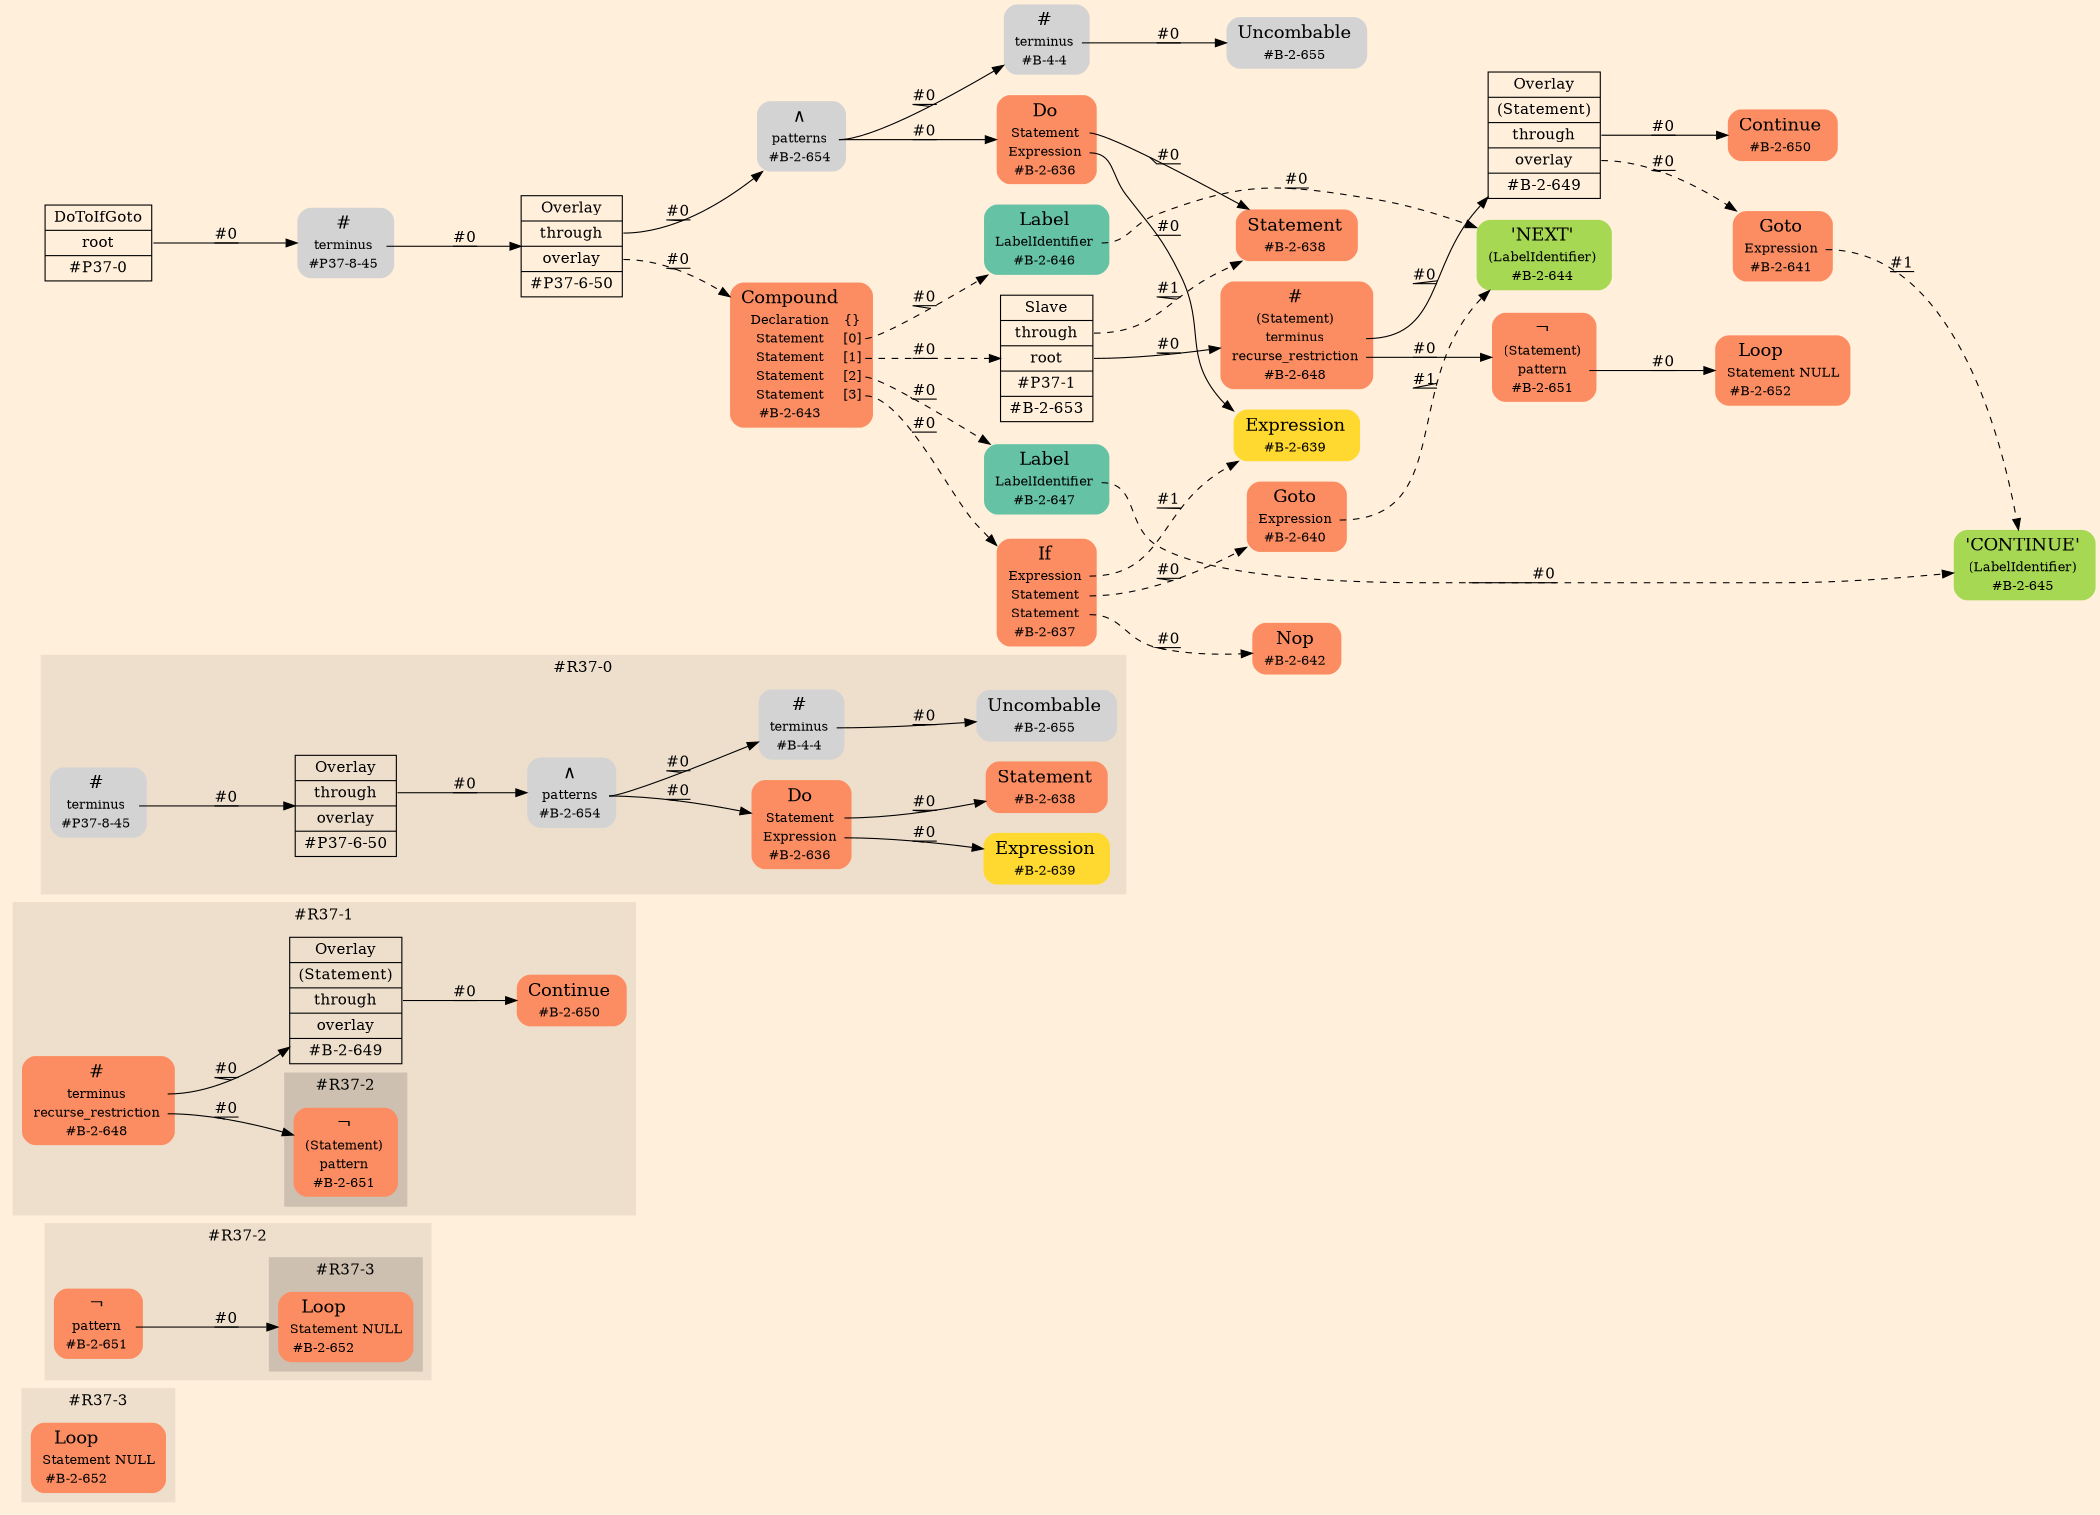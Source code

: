 digraph Inferno {
graph [
rankdir = "LR"
ranksep = 1.0
size = "14,20"
bgcolor = antiquewhite1
color = black
fontcolor = black
];
node [
];
subgraph "cluster#R37-3" {
label = "#R37-3"
style = "filled"
color = antiquewhite2
"#R37-3/#B-2-652" [
shape = "plaintext"
fillcolor = "/set28/2"
label = <<TABLE BORDER="0" CELLBORDER="0" CELLSPACING="0">
 <TR>
  <TD><FONT POINT-SIZE="16.0">Loop</FONT></TD>
  <TD></TD>
 </TR>
 <TR>
  <TD>Statement</TD>
  <TD PORT="port0">NULL</TD>
 </TR>
 <TR>
  <TD>#B-2-652</TD>
  <TD PORT="port1"></TD>
 </TR>
</TABLE>>
style = "rounded,filled"
fontsize = "12"
];
}
subgraph "cluster#R37-2" {
label = "#R37-2"
style = "filled"
color = antiquewhite2
"#R37-2/#B-2-651" [
shape = "plaintext"
fillcolor = "/set28/2"
label = <<TABLE BORDER="0" CELLBORDER="0" CELLSPACING="0">
 <TR>
  <TD><FONT POINT-SIZE="16.0">¬</FONT></TD>
  <TD></TD>
 </TR>
 <TR>
  <TD>pattern</TD>
  <TD PORT="port0"></TD>
 </TR>
 <TR>
  <TD>#B-2-651</TD>
  <TD PORT="port1"></TD>
 </TR>
</TABLE>>
style = "rounded,filled"
fontsize = "12"
];
subgraph "cluster#R37-3" {
label = "#R37-3"
style = "filled"
color = antiquewhite3
"#R37-2/#B-2-652" [
shape = "plaintext"
fillcolor = "/set28/2"
label = <<TABLE BORDER="0" CELLBORDER="0" CELLSPACING="0">
 <TR>
  <TD><FONT POINT-SIZE="16.0">Loop</FONT></TD>
  <TD></TD>
 </TR>
 <TR>
  <TD>Statement</TD>
  <TD PORT="port0">NULL</TD>
 </TR>
 <TR>
  <TD>#B-2-652</TD>
  <TD PORT="port1"></TD>
 </TR>
</TABLE>>
style = "rounded,filled"
fontsize = "12"
];
}
}
subgraph "cluster#R37-1" {
label = "#R37-1"
style = "filled"
color = antiquewhite2
"#R37-1/#B-2-650" [
shape = "plaintext"
fillcolor = "/set28/2"
label = <<TABLE BORDER="0" CELLBORDER="0" CELLSPACING="0">
 <TR>
  <TD><FONT POINT-SIZE="16.0">Continue</FONT></TD>
  <TD></TD>
 </TR>
 <TR>
  <TD>#B-2-650</TD>
  <TD PORT="port0"></TD>
 </TR>
</TABLE>>
style = "rounded,filled"
fontsize = "12"
];
"#R37-1/#B-2-648" [
shape = "plaintext"
fillcolor = "/set28/2"
label = <<TABLE BORDER="0" CELLBORDER="0" CELLSPACING="0">
 <TR>
  <TD><FONT POINT-SIZE="16.0">#</FONT></TD>
  <TD></TD>
 </TR>
 <TR>
  <TD>terminus</TD>
  <TD PORT="port0"></TD>
 </TR>
 <TR>
  <TD>recurse_restriction</TD>
  <TD PORT="port1"></TD>
 </TR>
 <TR>
  <TD>#B-2-648</TD>
  <TD PORT="port2"></TD>
 </TR>
</TABLE>>
style = "rounded,filled"
fontsize = "12"
];
"#R37-1/#B-2-649" [
shape = "record"
fillcolor = antiquewhite2
label = "<fixed> Overlay | <port0> (Statement) | <port1> through | <port2> overlay | <port3> #B-2-649"
style = "filled"
fontsize = "14"
color = black
fontcolor = black
];
subgraph "cluster#R37-2" {
label = "#R37-2"
style = "filled"
color = antiquewhite3
"#R37-1/#B-2-651" [
shape = "plaintext"
fillcolor = "/set28/2"
label = <<TABLE BORDER="0" CELLBORDER="0" CELLSPACING="0">
 <TR>
  <TD><FONT POINT-SIZE="16.0">¬</FONT></TD>
  <TD></TD>
 </TR>
 <TR>
  <TD>(Statement)</TD>
  <TD PORT="port0"></TD>
 </TR>
 <TR>
  <TD>pattern</TD>
  <TD PORT="port1"></TD>
 </TR>
 <TR>
  <TD>#B-2-651</TD>
  <TD PORT="port2"></TD>
 </TR>
</TABLE>>
style = "rounded,filled"
fontsize = "12"
];
}
}
subgraph "cluster#R37-0" {
label = "#R37-0"
style = "filled"
color = antiquewhite2
"#R37-0/#B-2-655" [
shape = "plaintext"
label = <<TABLE BORDER="0" CELLBORDER="0" CELLSPACING="0">
 <TR>
  <TD><FONT POINT-SIZE="16.0">Uncombable</FONT></TD>
  <TD></TD>
 </TR>
 <TR>
  <TD>#B-2-655</TD>
  <TD PORT="port0"></TD>
 </TR>
</TABLE>>
style = "rounded,filled"
fontsize = "12"
];
"#R37-0/#B-2-639" [
shape = "plaintext"
fillcolor = "/set28/6"
label = <<TABLE BORDER="0" CELLBORDER="0" CELLSPACING="0">
 <TR>
  <TD><FONT POINT-SIZE="16.0">Expression</FONT></TD>
  <TD></TD>
 </TR>
 <TR>
  <TD>#B-2-639</TD>
  <TD PORT="port0"></TD>
 </TR>
</TABLE>>
style = "rounded,filled"
fontsize = "12"
];
"#R37-0/#P37-6-50" [
shape = "record"
fillcolor = antiquewhite2
label = "<fixed> Overlay | <port0> through | <port1> overlay | <port2> #P37-6-50"
style = "filled"
fontsize = "14"
color = black
fontcolor = black
];
"#R37-0/#P37-8-45" [
shape = "plaintext"
label = <<TABLE BORDER="0" CELLBORDER="0" CELLSPACING="0">
 <TR>
  <TD><FONT POINT-SIZE="16.0">#</FONT></TD>
  <TD></TD>
 </TR>
 <TR>
  <TD>terminus</TD>
  <TD PORT="port0"></TD>
 </TR>
 <TR>
  <TD>#P37-8-45</TD>
  <TD PORT="port1"></TD>
 </TR>
</TABLE>>
style = "rounded,filled"
fontsize = "12"
];
"#R37-0/#B-2-654" [
shape = "plaintext"
label = <<TABLE BORDER="0" CELLBORDER="0" CELLSPACING="0">
 <TR>
  <TD><FONT POINT-SIZE="16.0">∧</FONT></TD>
  <TD></TD>
 </TR>
 <TR>
  <TD>patterns</TD>
  <TD PORT="port0"></TD>
 </TR>
 <TR>
  <TD>#B-2-654</TD>
  <TD PORT="port1"></TD>
 </TR>
</TABLE>>
style = "rounded,filled"
fontsize = "12"
];
"#R37-0/#B-2-636" [
shape = "plaintext"
fillcolor = "/set28/2"
label = <<TABLE BORDER="0" CELLBORDER="0" CELLSPACING="0">
 <TR>
  <TD><FONT POINT-SIZE="16.0">Do</FONT></TD>
  <TD></TD>
 </TR>
 <TR>
  <TD>Statement</TD>
  <TD PORT="port0"></TD>
 </TR>
 <TR>
  <TD>Expression</TD>
  <TD PORT="port1"></TD>
 </TR>
 <TR>
  <TD>#B-2-636</TD>
  <TD PORT="port2"></TD>
 </TR>
</TABLE>>
style = "rounded,filled"
fontsize = "12"
];
"#R37-0/#B-4-4" [
shape = "plaintext"
label = <<TABLE BORDER="0" CELLBORDER="0" CELLSPACING="0">
 <TR>
  <TD><FONT POINT-SIZE="16.0">#</FONT></TD>
  <TD></TD>
 </TR>
 <TR>
  <TD>terminus</TD>
  <TD PORT="port0"></TD>
 </TR>
 <TR>
  <TD>#B-4-4</TD>
  <TD PORT="port1"></TD>
 </TR>
</TABLE>>
style = "rounded,filled"
fontsize = "12"
];
"#R37-0/#B-2-638" [
shape = "plaintext"
fillcolor = "/set28/2"
label = <<TABLE BORDER="0" CELLBORDER="0" CELLSPACING="0">
 <TR>
  <TD><FONT POINT-SIZE="16.0">Statement</FONT></TD>
  <TD></TD>
 </TR>
 <TR>
  <TD>#B-2-638</TD>
  <TD PORT="port0"></TD>
 </TR>
</TABLE>>
style = "rounded,filled"
fontsize = "12"
];
}
"CR#P37-0" [
shape = "record"
fillcolor = antiquewhite1
label = "<fixed> DoToIfGoto | <port0> root | <port1> #P37-0"
style = "filled"
fontsize = "14"
color = black
fontcolor = black
];
"#P37-8-45" [
shape = "plaintext"
label = <<TABLE BORDER="0" CELLBORDER="0" CELLSPACING="0">
 <TR>
  <TD><FONT POINT-SIZE="16.0">#</FONT></TD>
  <TD></TD>
 </TR>
 <TR>
  <TD>terminus</TD>
  <TD PORT="port0"></TD>
 </TR>
 <TR>
  <TD>#P37-8-45</TD>
  <TD PORT="port1"></TD>
 </TR>
</TABLE>>
style = "rounded,filled"
fontsize = "12"
];
"#P37-6-50" [
shape = "record"
fillcolor = antiquewhite1
label = "<fixed> Overlay | <port0> through | <port1> overlay | <port2> #P37-6-50"
style = "filled"
fontsize = "14"
color = black
fontcolor = black
];
"#B-2-654" [
shape = "plaintext"
label = <<TABLE BORDER="0" CELLBORDER="0" CELLSPACING="0">
 <TR>
  <TD><FONT POINT-SIZE="16.0">∧</FONT></TD>
  <TD></TD>
 </TR>
 <TR>
  <TD>patterns</TD>
  <TD PORT="port0"></TD>
 </TR>
 <TR>
  <TD>#B-2-654</TD>
  <TD PORT="port1"></TD>
 </TR>
</TABLE>>
style = "rounded,filled"
fontsize = "12"
];
"#B-2-636" [
shape = "plaintext"
fillcolor = "/set28/2"
label = <<TABLE BORDER="0" CELLBORDER="0" CELLSPACING="0">
 <TR>
  <TD><FONT POINT-SIZE="16.0">Do</FONT></TD>
  <TD></TD>
 </TR>
 <TR>
  <TD>Statement</TD>
  <TD PORT="port0"></TD>
 </TR>
 <TR>
  <TD>Expression</TD>
  <TD PORT="port1"></TD>
 </TR>
 <TR>
  <TD>#B-2-636</TD>
  <TD PORT="port2"></TD>
 </TR>
</TABLE>>
style = "rounded,filled"
fontsize = "12"
];
"#B-2-638" [
shape = "plaintext"
fillcolor = "/set28/2"
label = <<TABLE BORDER="0" CELLBORDER="0" CELLSPACING="0">
 <TR>
  <TD><FONT POINT-SIZE="16.0">Statement</FONT></TD>
  <TD></TD>
 </TR>
 <TR>
  <TD>#B-2-638</TD>
  <TD PORT="port0"></TD>
 </TR>
</TABLE>>
style = "rounded,filled"
fontsize = "12"
];
"#B-2-639" [
shape = "plaintext"
fillcolor = "/set28/6"
label = <<TABLE BORDER="0" CELLBORDER="0" CELLSPACING="0">
 <TR>
  <TD><FONT POINT-SIZE="16.0">Expression</FONT></TD>
  <TD></TD>
 </TR>
 <TR>
  <TD>#B-2-639</TD>
  <TD PORT="port0"></TD>
 </TR>
</TABLE>>
style = "rounded,filled"
fontsize = "12"
];
"#B-4-4" [
shape = "plaintext"
label = <<TABLE BORDER="0" CELLBORDER="0" CELLSPACING="0">
 <TR>
  <TD><FONT POINT-SIZE="16.0">#</FONT></TD>
  <TD></TD>
 </TR>
 <TR>
  <TD>terminus</TD>
  <TD PORT="port0"></TD>
 </TR>
 <TR>
  <TD>#B-4-4</TD>
  <TD PORT="port1"></TD>
 </TR>
</TABLE>>
style = "rounded,filled"
fontsize = "12"
];
"#B-2-655" [
shape = "plaintext"
label = <<TABLE BORDER="0" CELLBORDER="0" CELLSPACING="0">
 <TR>
  <TD><FONT POINT-SIZE="16.0">Uncombable</FONT></TD>
  <TD></TD>
 </TR>
 <TR>
  <TD>#B-2-655</TD>
  <TD PORT="port0"></TD>
 </TR>
</TABLE>>
style = "rounded,filled"
fontsize = "12"
];
"#B-2-643" [
shape = "plaintext"
fillcolor = "/set28/2"
label = <<TABLE BORDER="0" CELLBORDER="0" CELLSPACING="0">
 <TR>
  <TD><FONT POINT-SIZE="16.0">Compound</FONT></TD>
  <TD></TD>
 </TR>
 <TR>
  <TD>Declaration</TD>
  <TD PORT="port0">{}</TD>
 </TR>
 <TR>
  <TD>Statement</TD>
  <TD PORT="port1">[0]</TD>
 </TR>
 <TR>
  <TD>Statement</TD>
  <TD PORT="port2">[1]</TD>
 </TR>
 <TR>
  <TD>Statement</TD>
  <TD PORT="port3">[2]</TD>
 </TR>
 <TR>
  <TD>Statement</TD>
  <TD PORT="port4">[3]</TD>
 </TR>
 <TR>
  <TD>#B-2-643</TD>
  <TD PORT="port5"></TD>
 </TR>
</TABLE>>
style = "rounded,filled"
fontsize = "12"
];
"#B-2-646" [
shape = "plaintext"
fillcolor = "/set28/1"
label = <<TABLE BORDER="0" CELLBORDER="0" CELLSPACING="0">
 <TR>
  <TD><FONT POINT-SIZE="16.0">Label</FONT></TD>
  <TD></TD>
 </TR>
 <TR>
  <TD>LabelIdentifier</TD>
  <TD PORT="port0"></TD>
 </TR>
 <TR>
  <TD>#B-2-646</TD>
  <TD PORT="port1"></TD>
 </TR>
</TABLE>>
style = "rounded,filled"
fontsize = "12"
];
"#B-2-644" [
shape = "plaintext"
fillcolor = "/set28/5"
label = <<TABLE BORDER="0" CELLBORDER="0" CELLSPACING="0">
 <TR>
  <TD><FONT POINT-SIZE="16.0">'NEXT'</FONT></TD>
  <TD></TD>
 </TR>
 <TR>
  <TD>(LabelIdentifier)</TD>
  <TD PORT="port0"></TD>
 </TR>
 <TR>
  <TD>#B-2-644</TD>
  <TD PORT="port1"></TD>
 </TR>
</TABLE>>
style = "rounded,filled"
fontsize = "12"
];
"#B-2-653" [
shape = "record"
fillcolor = antiquewhite1
label = "<fixed> Slave | <port0> through | <port1> root | <port2> #P37-1 | <port3> #B-2-653"
style = "filled"
fontsize = "14"
color = black
fontcolor = black
];
"#B-2-648" [
shape = "plaintext"
fillcolor = "/set28/2"
label = <<TABLE BORDER="0" CELLBORDER="0" CELLSPACING="0">
 <TR>
  <TD><FONT POINT-SIZE="16.0">#</FONT></TD>
  <TD></TD>
 </TR>
 <TR>
  <TD>(Statement)</TD>
  <TD PORT="port0"></TD>
 </TR>
 <TR>
  <TD>terminus</TD>
  <TD PORT="port1"></TD>
 </TR>
 <TR>
  <TD>recurse_restriction</TD>
  <TD PORT="port2"></TD>
 </TR>
 <TR>
  <TD>#B-2-648</TD>
  <TD PORT="port3"></TD>
 </TR>
</TABLE>>
style = "rounded,filled"
fontsize = "12"
];
"#B-2-649" [
shape = "record"
fillcolor = antiquewhite1
label = "<fixed> Overlay | <port0> (Statement) | <port1> through | <port2> overlay | <port3> #B-2-649"
style = "filled"
fontsize = "14"
color = black
fontcolor = black
];
"#B-2-650" [
shape = "plaintext"
fillcolor = "/set28/2"
label = <<TABLE BORDER="0" CELLBORDER="0" CELLSPACING="0">
 <TR>
  <TD><FONT POINT-SIZE="16.0">Continue</FONT></TD>
  <TD></TD>
 </TR>
 <TR>
  <TD>#B-2-650</TD>
  <TD PORT="port0"></TD>
 </TR>
</TABLE>>
style = "rounded,filled"
fontsize = "12"
];
"#B-2-641" [
shape = "plaintext"
fillcolor = "/set28/2"
label = <<TABLE BORDER="0" CELLBORDER="0" CELLSPACING="0">
 <TR>
  <TD><FONT POINT-SIZE="16.0">Goto</FONT></TD>
  <TD></TD>
 </TR>
 <TR>
  <TD>Expression</TD>
  <TD PORT="port0"></TD>
 </TR>
 <TR>
  <TD>#B-2-641</TD>
  <TD PORT="port1"></TD>
 </TR>
</TABLE>>
style = "rounded,filled"
fontsize = "12"
];
"#B-2-645" [
shape = "plaintext"
fillcolor = "/set28/5"
label = <<TABLE BORDER="0" CELLBORDER="0" CELLSPACING="0">
 <TR>
  <TD><FONT POINT-SIZE="16.0">'CONTINUE'</FONT></TD>
  <TD></TD>
 </TR>
 <TR>
  <TD>(LabelIdentifier)</TD>
  <TD PORT="port0"></TD>
 </TR>
 <TR>
  <TD>#B-2-645</TD>
  <TD PORT="port1"></TD>
 </TR>
</TABLE>>
style = "rounded,filled"
fontsize = "12"
];
"#B-2-651" [
shape = "plaintext"
fillcolor = "/set28/2"
label = <<TABLE BORDER="0" CELLBORDER="0" CELLSPACING="0">
 <TR>
  <TD><FONT POINT-SIZE="16.0">¬</FONT></TD>
  <TD></TD>
 </TR>
 <TR>
  <TD>(Statement)</TD>
  <TD PORT="port0"></TD>
 </TR>
 <TR>
  <TD>pattern</TD>
  <TD PORT="port1"></TD>
 </TR>
 <TR>
  <TD>#B-2-651</TD>
  <TD PORT="port2"></TD>
 </TR>
</TABLE>>
style = "rounded,filled"
fontsize = "12"
];
"#B-2-652" [
shape = "plaintext"
fillcolor = "/set28/2"
label = <<TABLE BORDER="0" CELLBORDER="0" CELLSPACING="0">
 <TR>
  <TD><FONT POINT-SIZE="16.0">Loop</FONT></TD>
  <TD></TD>
 </TR>
 <TR>
  <TD>Statement</TD>
  <TD PORT="port0">NULL</TD>
 </TR>
 <TR>
  <TD>#B-2-652</TD>
  <TD PORT="port1"></TD>
 </TR>
</TABLE>>
style = "rounded,filled"
fontsize = "12"
];
"#B-2-647" [
shape = "plaintext"
fillcolor = "/set28/1"
label = <<TABLE BORDER="0" CELLBORDER="0" CELLSPACING="0">
 <TR>
  <TD><FONT POINT-SIZE="16.0">Label</FONT></TD>
  <TD></TD>
 </TR>
 <TR>
  <TD>LabelIdentifier</TD>
  <TD PORT="port0"></TD>
 </TR>
 <TR>
  <TD>#B-2-647</TD>
  <TD PORT="port1"></TD>
 </TR>
</TABLE>>
style = "rounded,filled"
fontsize = "12"
];
"#B-2-637" [
shape = "plaintext"
fillcolor = "/set28/2"
label = <<TABLE BORDER="0" CELLBORDER="0" CELLSPACING="0">
 <TR>
  <TD><FONT POINT-SIZE="16.0">If</FONT></TD>
  <TD></TD>
 </TR>
 <TR>
  <TD>Expression</TD>
  <TD PORT="port0"></TD>
 </TR>
 <TR>
  <TD>Statement</TD>
  <TD PORT="port1"></TD>
 </TR>
 <TR>
  <TD>Statement</TD>
  <TD PORT="port2"></TD>
 </TR>
 <TR>
  <TD>#B-2-637</TD>
  <TD PORT="port3"></TD>
 </TR>
</TABLE>>
style = "rounded,filled"
fontsize = "12"
];
"#B-2-640" [
shape = "plaintext"
fillcolor = "/set28/2"
label = <<TABLE BORDER="0" CELLBORDER="0" CELLSPACING="0">
 <TR>
  <TD><FONT POINT-SIZE="16.0">Goto</FONT></TD>
  <TD></TD>
 </TR>
 <TR>
  <TD>Expression</TD>
  <TD PORT="port0"></TD>
 </TR>
 <TR>
  <TD>#B-2-640</TD>
  <TD PORT="port1"></TD>
 </TR>
</TABLE>>
style = "rounded,filled"
fontsize = "12"
];
"#B-2-642" [
shape = "plaintext"
fillcolor = "/set28/2"
label = <<TABLE BORDER="0" CELLBORDER="0" CELLSPACING="0">
 <TR>
  <TD><FONT POINT-SIZE="16.0">Nop</FONT></TD>
  <TD></TD>
 </TR>
 <TR>
  <TD>#B-2-642</TD>
  <TD PORT="port0"></TD>
 </TR>
</TABLE>>
style = "rounded,filled"
fontsize = "12"
];
"CR#P37-0":port0 -> "#P37-8-45" [style="solid"
label = "#0"
decorate = true
color = black
fontcolor = black
];
"#P37-8-45":port0 -> "#P37-6-50" [style="solid"
label = "#0"
decorate = true
color = black
fontcolor = black
];
"#P37-6-50":port0 -> "#B-2-654" [style="solid"
label = "#0"
decorate = true
color = black
fontcolor = black
];
"#P37-6-50":port1 -> "#B-2-643" [style="dashed"
label = "#0"
decorate = true
color = black
fontcolor = black
];
"#B-2-654":port0 -> "#B-2-636" [style="solid"
label = "#0"
decorate = true
color = black
fontcolor = black
];
"#B-2-654":port0 -> "#B-4-4" [style="solid"
label = "#0"
decorate = true
color = black
fontcolor = black
];
"#B-2-636":port0 -> "#B-2-638" [style="solid"
label = "#0"
decorate = true
color = black
fontcolor = black
];
"#B-2-636":port1 -> "#B-2-639" [style="solid"
label = "#0"
decorate = true
color = black
fontcolor = black
];
"#B-4-4":port0 -> "#B-2-655" [style="solid"
label = "#0"
decorate = true
color = black
fontcolor = black
];
"#B-2-643":port1 -> "#B-2-646" [style="dashed"
label = "#0"
decorate = true
color = black
fontcolor = black
];
"#B-2-643":port2 -> "#B-2-653" [style="dashed"
label = "#0"
decorate = true
color = black
fontcolor = black
];
"#B-2-643":port3 -> "#B-2-647" [style="dashed"
label = "#0"
decorate = true
color = black
fontcolor = black
];
"#B-2-643":port4 -> "#B-2-637" [style="dashed"
label = "#0"
decorate = true
color = black
fontcolor = black
];
"#B-2-646":port0 -> "#B-2-644" [style="dashed"
label = "#0"
decorate = true
color = black
fontcolor = black
];
"#B-2-653":port0 -> "#B-2-638" [style="dashed"
label = "#1"
decorate = true
color = black
fontcolor = black
];
"#B-2-653":port1 -> "#B-2-648" [style="solid"
label = "#0"
decorate = true
color = black
fontcolor = black
];
"#B-2-648":port1 -> "#B-2-649" [style="solid"
label = "#0"
decorate = true
color = black
fontcolor = black
];
"#B-2-648":port2 -> "#B-2-651" [style="solid"
label = "#0"
decorate = true
color = black
fontcolor = black
];
"#B-2-649":port1 -> "#B-2-650" [style="solid"
label = "#0"
decorate = true
color = black
fontcolor = black
];
"#B-2-649":port2 -> "#B-2-641" [style="dashed"
label = "#0"
decorate = true
color = black
fontcolor = black
];
"#B-2-641":port0 -> "#B-2-645" [style="dashed"
label = "#1"
decorate = true
color = black
fontcolor = black
];
"#B-2-651":port1 -> "#B-2-652" [style="solid"
label = "#0"
decorate = true
color = black
fontcolor = black
];
"#B-2-647":port0 -> "#B-2-645" [style="dashed"
label = "#0"
decorate = true
color = black
fontcolor = black
];
"#B-2-637":port0 -> "#B-2-639" [style="dashed"
label = "#1"
decorate = true
color = black
fontcolor = black
];
"#B-2-637":port1 -> "#B-2-640" [style="dashed"
label = "#0"
decorate = true
color = black
fontcolor = black
];
"#B-2-637":port2 -> "#B-2-642" [style="dashed"
label = "#0"
decorate = true
color = black
fontcolor = black
];
"#B-2-640":port0 -> "#B-2-644" [style="dashed"
label = "#1"
decorate = true
color = black
fontcolor = black
];
"#R37-0/#P37-6-50":port0 -> "#R37-0/#B-2-654" [style="solid"
label = "#0"
decorate = true
color = black
fontcolor = black
];
"#R37-0/#P37-8-45":port0 -> "#R37-0/#P37-6-50" [style="solid"
label = "#0"
decorate = true
color = black
fontcolor = black
];
"#R37-0/#B-2-654":port0 -> "#R37-0/#B-2-636" [style="solid"
label = "#0"
decorate = true
color = black
fontcolor = black
];
"#R37-0/#B-2-654":port0 -> "#R37-0/#B-4-4" [style="solid"
label = "#0"
decorate = true
color = black
fontcolor = black
];
"#R37-0/#B-2-636":port0 -> "#R37-0/#B-2-638" [style="solid"
label = "#0"
decorate = true
color = black
fontcolor = black
];
"#R37-0/#B-2-636":port1 -> "#R37-0/#B-2-639" [style="solid"
label = "#0"
decorate = true
color = black
fontcolor = black
];
"#R37-0/#B-4-4":port0 -> "#R37-0/#B-2-655" [style="solid"
label = "#0"
decorate = true
color = black
fontcolor = black
];
"#R37-1/#B-2-648":port0 -> "#R37-1/#B-2-649" [style="solid"
label = "#0"
decorate = true
color = black
fontcolor = black
];
"#R37-1/#B-2-648":port1 -> "#R37-1/#B-2-651" [style="solid"
label = "#0"
decorate = true
color = black
fontcolor = black
];
"#R37-1/#B-2-649":port1 -> "#R37-1/#B-2-650" [style="solid"
label = "#0"
decorate = true
color = black
fontcolor = black
];
"#R37-2/#B-2-651":port0 -> "#R37-2/#B-2-652" [style="solid"
label = "#0"
decorate = true
color = black
fontcolor = black
];
}
